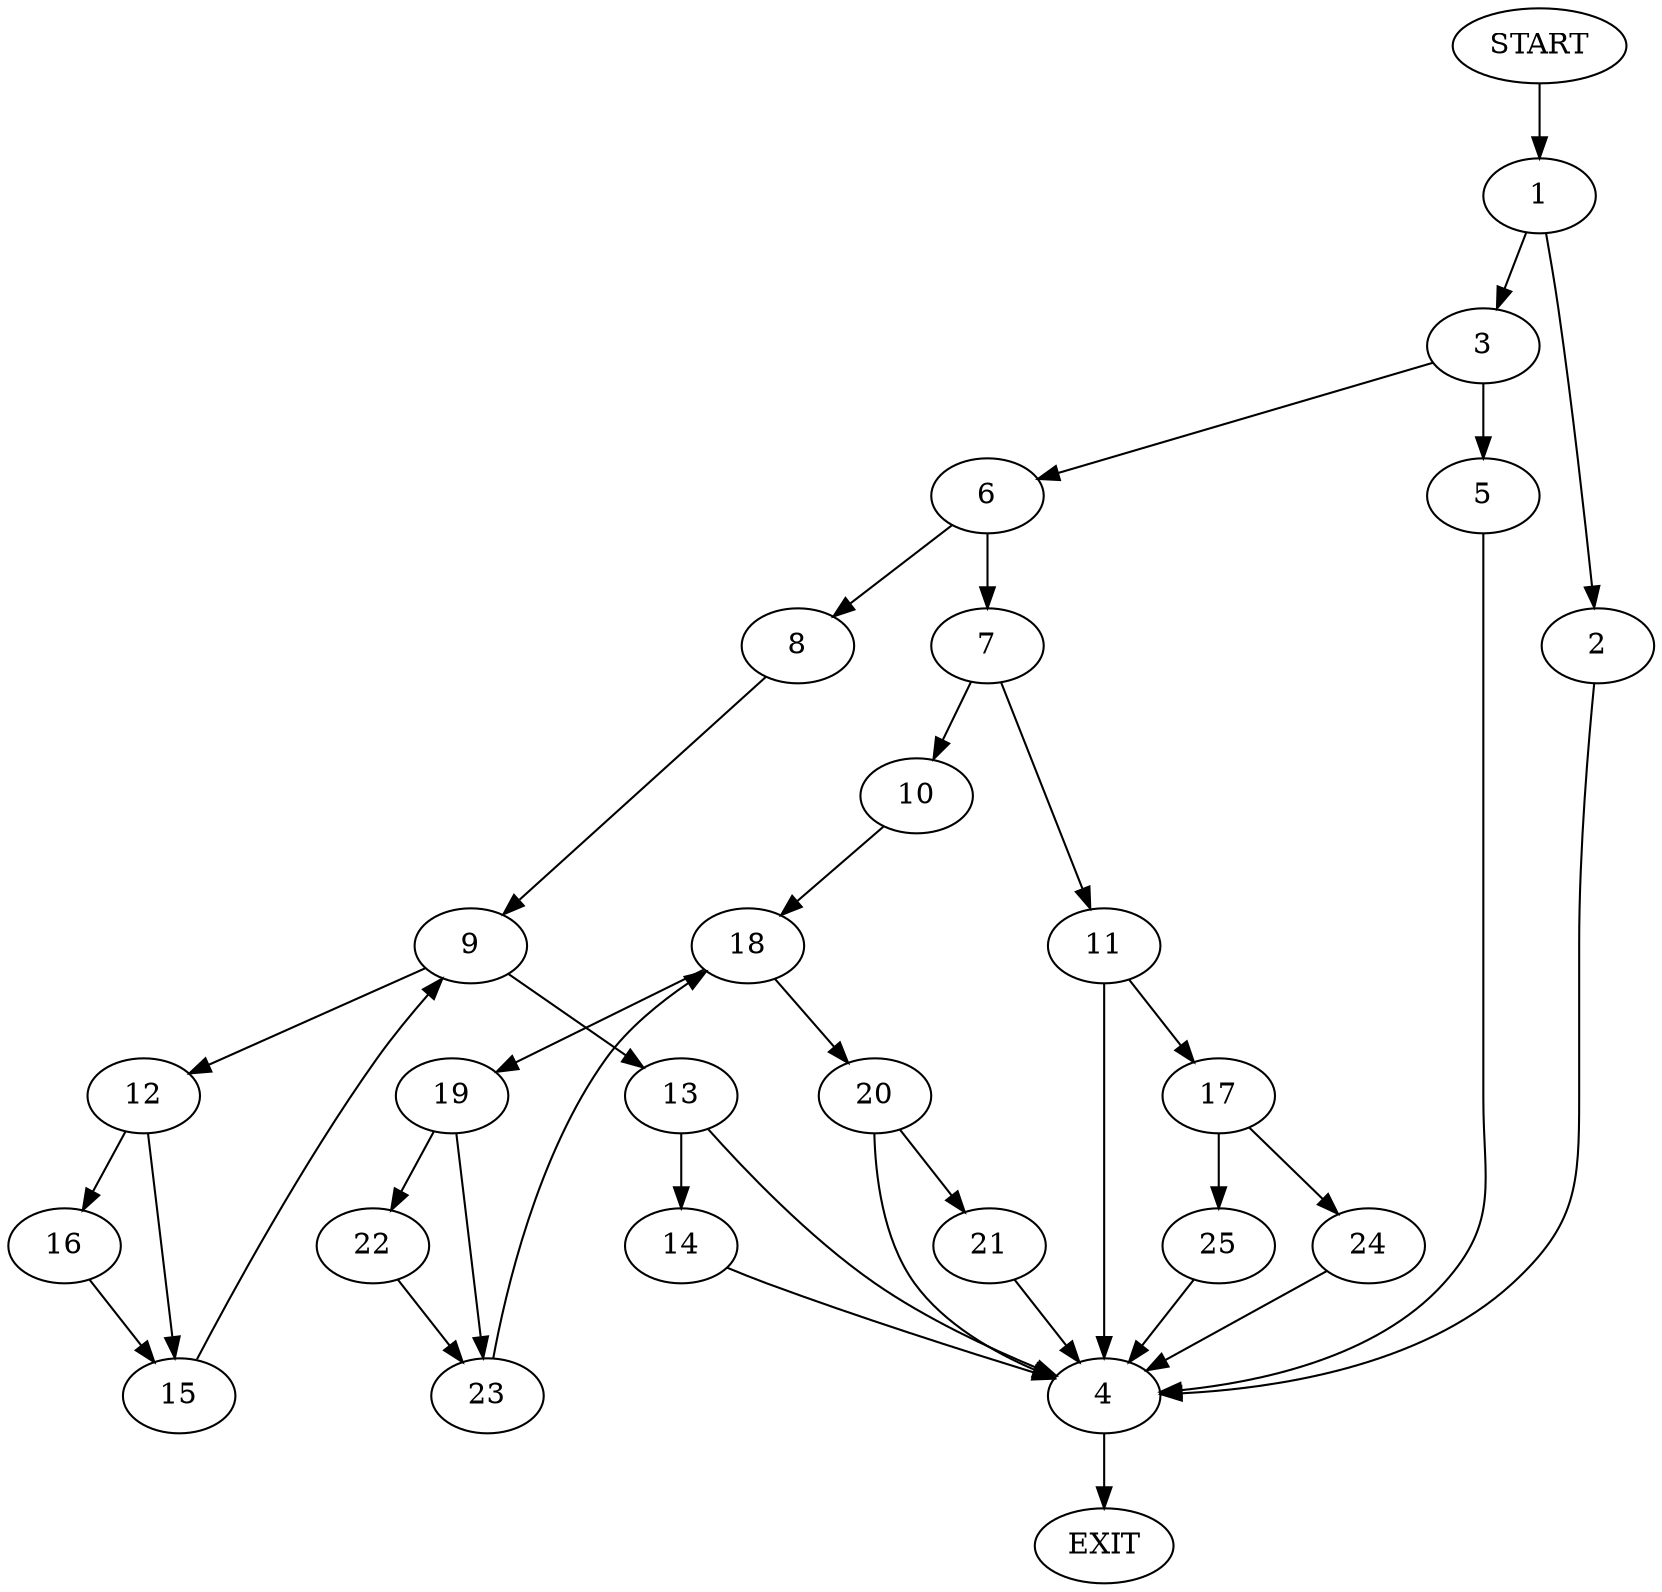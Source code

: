 digraph {
0 [label="START"]
26 [label="EXIT"]
0 -> 1
1 -> 2
1 -> 3
2 -> 4
3 -> 5
3 -> 6
4 -> 26
6 -> 7
6 -> 8
5 -> 4
8 -> 9
7 -> 10
7 -> 11
9 -> 12
9 -> 13
13 -> 4
13 -> 14
12 -> 15
12 -> 16
16 -> 15
15 -> 9
14 -> 4
11 -> 17
11 -> 4
10 -> 18
18 -> 19
18 -> 20
20 -> 21
20 -> 4
19 -> 22
19 -> 23
23 -> 18
22 -> 23
21 -> 4
17 -> 24
17 -> 25
24 -> 4
25 -> 4
}
